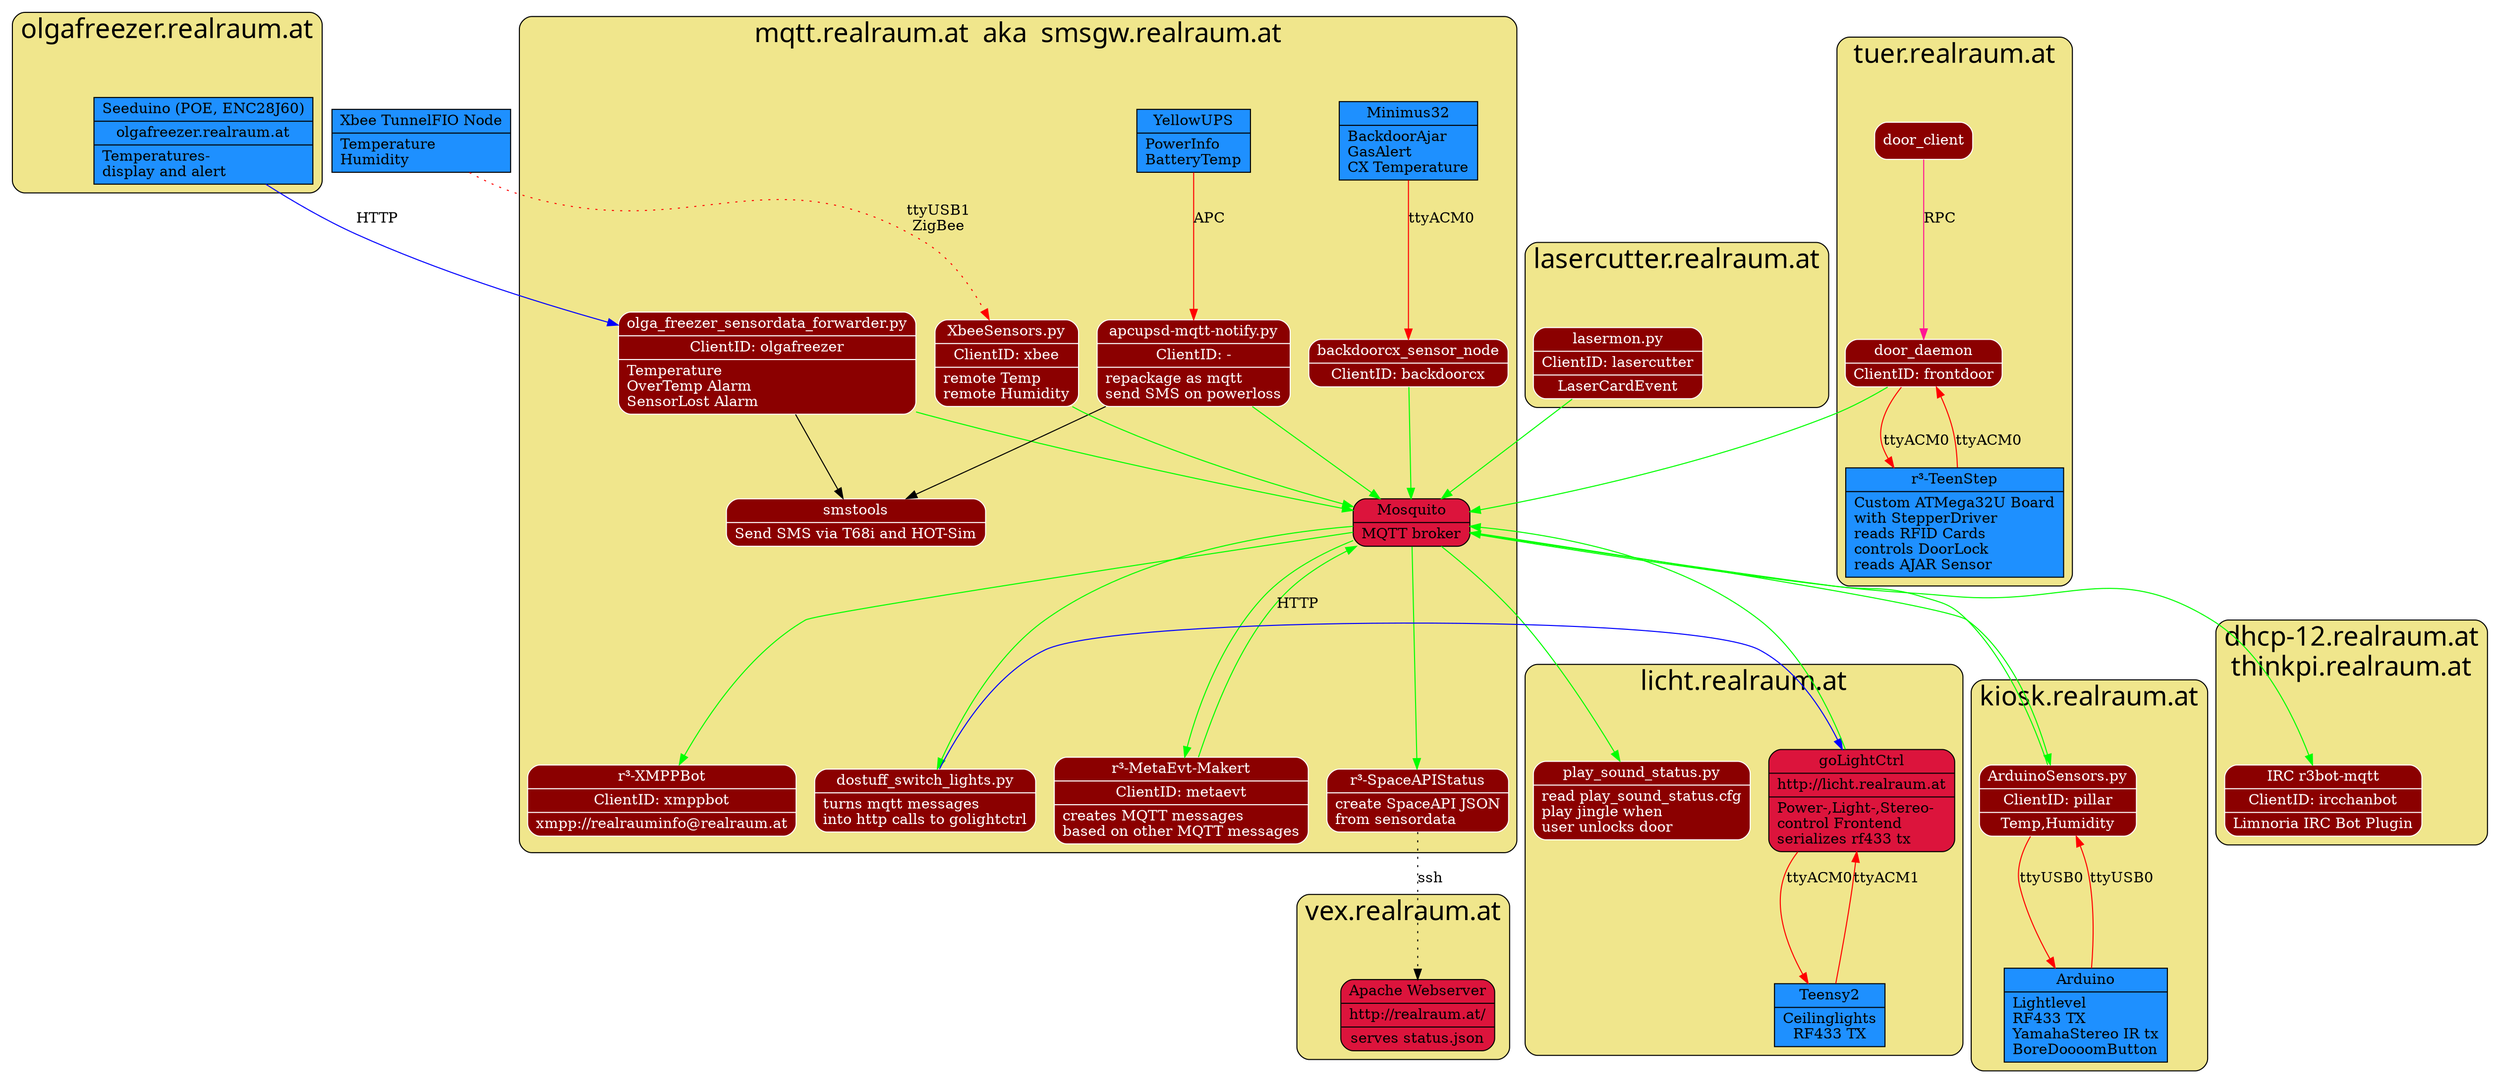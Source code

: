digraph doorsensornodes {
  fontsize = 26
  fontname = UbuntuMono
  node [ shape = "record", style="rounded,filled" fillcolor=DarkRed target="_graphviz" fontcolor=white color=white]

/**** Nodes and Clusters *****/

  subgraph clustervex {
    label = "vex.realraum.at"
    style="rounded,filled"   fillcolor=Khaki

    apache [fillcolor="Crimson" fontcolor=Black color=Black  label = "{Apache Webserver|http://realraum.at/|serves status.json}" href="http://realraum.at/status.json"]
  }

  subgraph clustermqtt {
    label = "mqtt.realraum.at  aka  smsgw.realraum.at"
    style="rounded,filled"   fillcolor=Khaki

    /* Software */
    smstools [label = "{smstools|Send SMS via T68i and HOT-Sim}"]
    mosquito [label = "{Mosquito|MQTT broker}" fillcolor="Crimson" fontcolor=Black color=Black]
    backdoorcx_sensor_node [label="{backdoorcx_sensor_node|ClientID: backdoorcx}" href="https://github.com/realraum/door_and_sensors/tree/master/backdoorcx_sensor_node"]
    r3_metaevt_maker [label="{r³-MetaEvt-Makert|ClientID: metaevt|creates MQTT messages\lbased on other MQTT messages\l}" href="https://github.com/realraum/door_and_sensors/tree/master/r3-metaevt-maker"]
    r3_spaceapistatus [label="{r³-SpaceAPIStatus|create SpaceAPI JSON\lfrom sensordata\l}" href="https://github.com/realraum/door_and_sensors/tree/master/r3-spaceapistatus"]
    r3_xmppbot [label="{r³-XMPPBot|ClientID: xmppbot| xmpp://realrauminfo@realraum.at}" href="https://github.com/realraum/door_and_sensors/tree/master/r3-spaceapistatus"]
    dostuff_switch_lights [label="{dostuff_switch_lights.py|turns mqtt messages\linto http calls to golightctrl}" href="https://github.com/realraum/door_and_sensors/blob/master/scripts/dostuff_switch_lights.py"]
    olga_freezer_sensordata_forwarder  [label="{olga_freezer_sensordata_forwarder.py|ClientID: olgafreezer|Temperature\lOverTemp Alarm\lSensorLost Alarm\l}" href="https://github.com/realraum/door_and_sensors/blob/master/scripts/olga_freezer_sensordata_forwarder.py"]
    apcupsd_mqtt_notify  [label="{apcupsd-mqtt-notify.py|ClientID: -|repackage as mqtt\lsend SMS on powerloss}" href="https://github.com/realraum/door_and_sensors/blob/master/scripts/apcupsd-mqtt-notify.py"]
    xbeesensors [label = "{XbeeSensors.py|ClientID: xbee|remote Temp\lremote Humidity\l}" href="https://github.com/realraum/door_and_sensors/blob/master/scripts/xbeesensors.py"]

    /* Hardware */
    backdoorminimus [style="filled" fillcolor="DodgerBlue" color=black fontcolor=black label = "{Minimus32|BackdoorAjar\lGasAlert\lCX Temperature\l}"]
    YellowUPS [style="filled" fillcolor="DodgerBlue" color=black fontcolor=black label = "{YellowUPS|PowerInfo\lBatteryTemp\l}"]
  }

  subgraph clustertuer {
    label = "tuer.realraum.at"
    style="rounded,filled"   fillcolor=Khaki

    /* Software */
    door_client  [href="https://github.com/realraum/door_and_sensors/tree/master/door_client"]
    door_daemon  [label="{door_daemon|ClientID: frontdoor}" href="https://github.com/realraum/door_and_sensors/tree/master/door_daemon"]

    /* Hardware */
    teenstep [style="filled" fillcolor="DodgerBlue" color=black fontcolor=black label = "{r³-TeenStep|Custom ATMega32U Board\lwith StepperDriver\lreads RFID Cards\lcontrols DoorLock\lreads AJAR Sensor\l}" href="https://github.com/realraum/teenstep"]
  }

  subgraph clusterlicht {
    label = "licht.realraum.at"
    style="rounded,filled"   fillcolor=Khaki

    /* Software */
    golightctrl  [fillcolor="Crimson" fontcolor=Black color=Black label="{goLightCtrl|http://licht.realraum.at|Power-,Light-,Stereo-\lcontrol Frontend\lserializes rf433 tx\l}" href="https://github.com/realraum/deckenlichtschalter/tree/master/linux/golightctrl"]
    play_sound_status  [label="{play_sound_status.py|read play_sound_status.cfg\lplay jingle when\luser unlocks door\l}" href="https://github.com/realraum/door_and_sensors/blob/master/scripts/play-sound-status.py"]

    /* Hardware */
    ceilingteensy [style="filled" fillcolor="DodgerBlue" color=black fontcolor=black label = "{Teensy2|Ceilinglights\lRF433 TX}" href="https://github.com/realraum/deckenlichtschalter/tree/master/teensy2"]
  }

  subgraph clusterkiosk {
    label = "kiosk.realraum.at"
    style="rounded,filled"   fillcolor=Khaki

    /* Software */
    arduinosensors [label = "{ArduinoSensors.py|ClientID: pillar|Temp,Humidity}" href="https://github.com/realraum/door_and_sensors/blob/master/scripts/arduinosensors.py"]

    /* Hardware */
    pillararduino [style="filled" fillcolor="DodgerBlue" color=black fontcolor=black label = "{Arduino|Lightlevel\lRF433 TX\lYamahaStereo IR tx\lBoreDoooomButton\l}"]
  }

  subgraph clusterlaser {
    style="rounded,filled"   fillcolor=Khaki
    label = "lasercutter.realraum.at"

    /* Software */
    laserctl [label = "{lasermon.py|ClientID: lasercutter|LaserCardEvent}" href="https://github.com/realraum/laserctl/tree/master/raspberry/laser"]
  }

    subgraph clusterolgafreezer {
        style="rounded,filled"   fillcolor=Khaki
        label="olgafreezer.realraum.at"

        /* Hardware */
        olgafreezerarduino [style="filled" fillcolor="DodgerBlue" color=black fontcolor=black label = "{Seeduino (POE, ENC28J60)|olgafreezer.realraum.at|Temperatures-\ldisplay and alert\l}" href="https://github.com/realraum/olgafreezer_httpPOEtempsensor"]
    }

  subgraph clusterthinkpi {
    label = "dhcp-12.realraum.at\lthinkpi.realraum.at"
    style="rounded,filled"   fillcolor="Khaki"

    /* Software */
    ircbot [label = "{IRC r3bot-mqtt|ClientID: ircchanbot|Limnoria IRC Bot Plugin}" href="https://github.com/realraum/r3bot-mqtt"]
  }

   /* Hardware */
  outsidexbee [style="filled" fillcolor="DodgerBlue" color=black fontcolor=black label = "{Xbee TunnelFIO Node|Temperature\lHumidity\l}"]


/*
  subgraph clustergw {
    style="rounded,filled"   fillcolor=Khaki
    label = "gw.realraum.at"
  }
*/



/**** Edges *****/

 /* Serial Connections */
  pillararduino -> arduinosensors -> pillararduino [label="ttyUSB0" color="red"]
  outsidexbee -> xbeesensors  [label="ttyUSB1\lZigBee" color="red" style="dotted"]
  backdoorminimus -> backdoorcx_sensor_node [label="ttyACM0" color="red"]
  golightctrl -> ceilingteensy [label="ttyACM0" color="red"]
  ceilingteensy -> golightctrl [label="ttyACM1"  color="red"]
  YellowUPS -> apcupsd_mqtt_notify [label="APC"  color="red"]
  teenstep -> door_daemon -> teenstep [label="ttyACM0" color="red"]

/* Shell call, remote shell calls, etc */
  r3_spaceapistatus -> apache [color="black" style="dotted" label="ssh"]
  olga_freezer_sensordata_forwarder -> smstools [color = "black"]
  apcupsd_mqtt_notify -> smstools [color = "black"]

/* MQTT Messages */
  backdoorcx_sensor_node -> mosquito [color = "green"]
  mosquito -> r3_metaevt_maker -> mosquito  [color = "green"]
  mosquito -> r3_spaceapistatus  [color = "green"]
  mosquito -> r3_xmppbot  [color = "green"]
  mosquito -> dostuff_switch_lights  [color = "green"]
  olga_freezer_sensordata_forwarder -> mosquito  [color = "green"]
  apcupsd_mqtt_notify -> mosquito  [color = "green"]
  door_daemon -> mosquito  [color = "green"]
  golightctrl -> mosquito  [color = "green"]
  mosquito -> arduinosensors  [color = "green"]
  arduinosensors -> mosquito  [color = "green"]
  xbeesensors -> mosquito  [color = "green"]
  laserctl -> mosquito  [color = "green"]
  mosquito -> play_sound_status  [color = "green"]
  mosquito -> ircbot  [color = "green"]

/* RPC */
  door_client -> door_daemon [label="RPC" color="DeepPink"]

/* HTTP */
olgafreezerarduino -> olga_freezer_sensordata_forwarder  [label="HTTP" color="Blue"]
dostuff_switch_lights -> golightctrl [label="HTTP" color="Blue"]

}
